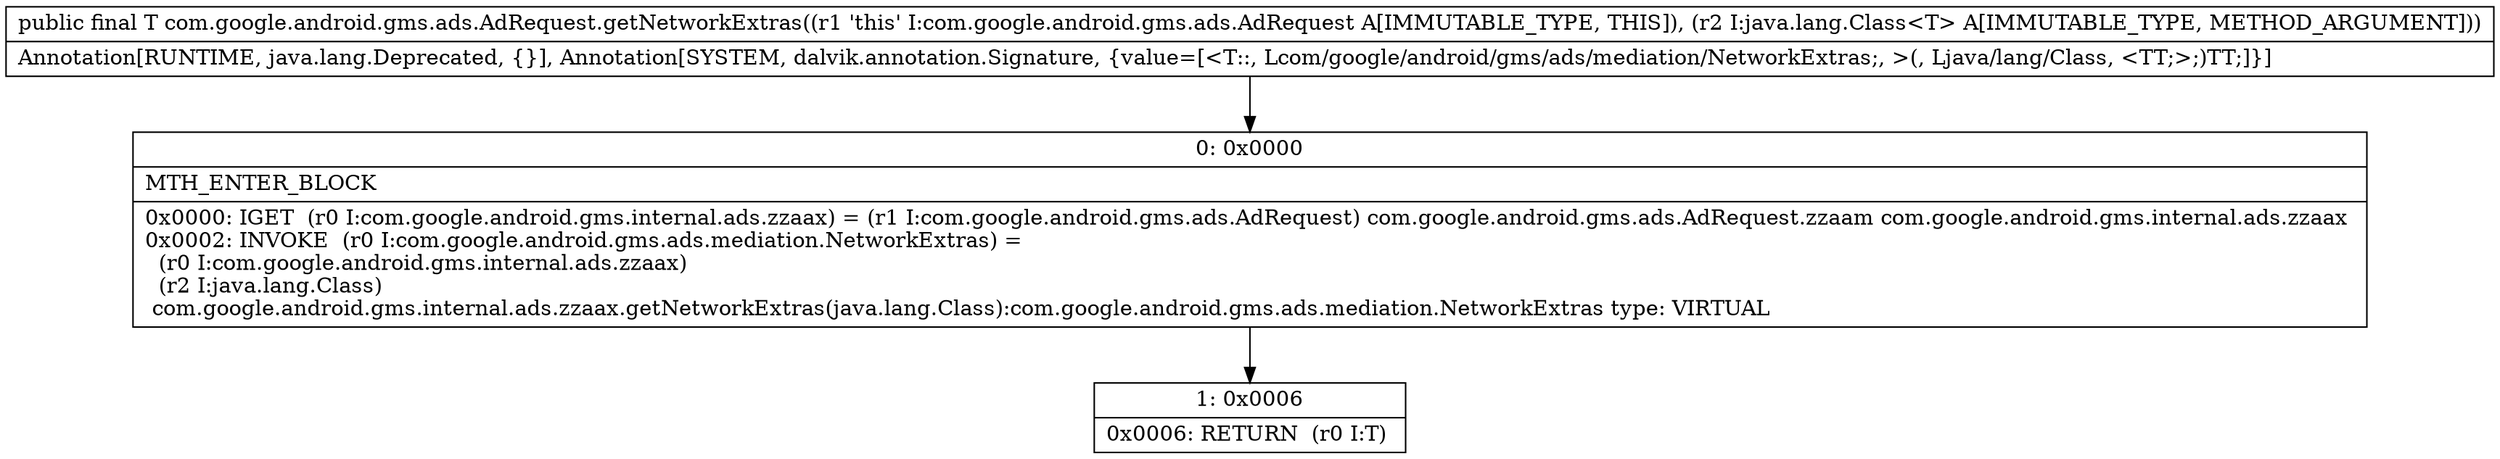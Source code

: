 digraph "CFG forcom.google.android.gms.ads.AdRequest.getNetworkExtras(Ljava\/lang\/Class;)Lcom\/google\/android\/gms\/ads\/mediation\/NetworkExtras;" {
Node_0 [shape=record,label="{0\:\ 0x0000|MTH_ENTER_BLOCK\l|0x0000: IGET  (r0 I:com.google.android.gms.internal.ads.zzaax) = (r1 I:com.google.android.gms.ads.AdRequest) com.google.android.gms.ads.AdRequest.zzaam com.google.android.gms.internal.ads.zzaax \l0x0002: INVOKE  (r0 I:com.google.android.gms.ads.mediation.NetworkExtras) = \l  (r0 I:com.google.android.gms.internal.ads.zzaax)\l  (r2 I:java.lang.Class)\l com.google.android.gms.internal.ads.zzaax.getNetworkExtras(java.lang.Class):com.google.android.gms.ads.mediation.NetworkExtras type: VIRTUAL \l}"];
Node_1 [shape=record,label="{1\:\ 0x0006|0x0006: RETURN  (r0 I:T) \l}"];
MethodNode[shape=record,label="{public final T com.google.android.gms.ads.AdRequest.getNetworkExtras((r1 'this' I:com.google.android.gms.ads.AdRequest A[IMMUTABLE_TYPE, THIS]), (r2 I:java.lang.Class\<T\> A[IMMUTABLE_TYPE, METHOD_ARGUMENT]))  | Annotation[RUNTIME, java.lang.Deprecated, \{\}], Annotation[SYSTEM, dalvik.annotation.Signature, \{value=[\<T::, Lcom\/google\/android\/gms\/ads\/mediation\/NetworkExtras;, \>(, Ljava\/lang\/Class, \<TT;\>;)TT;]\}]\l}"];
MethodNode -> Node_0;
Node_0 -> Node_1;
}

